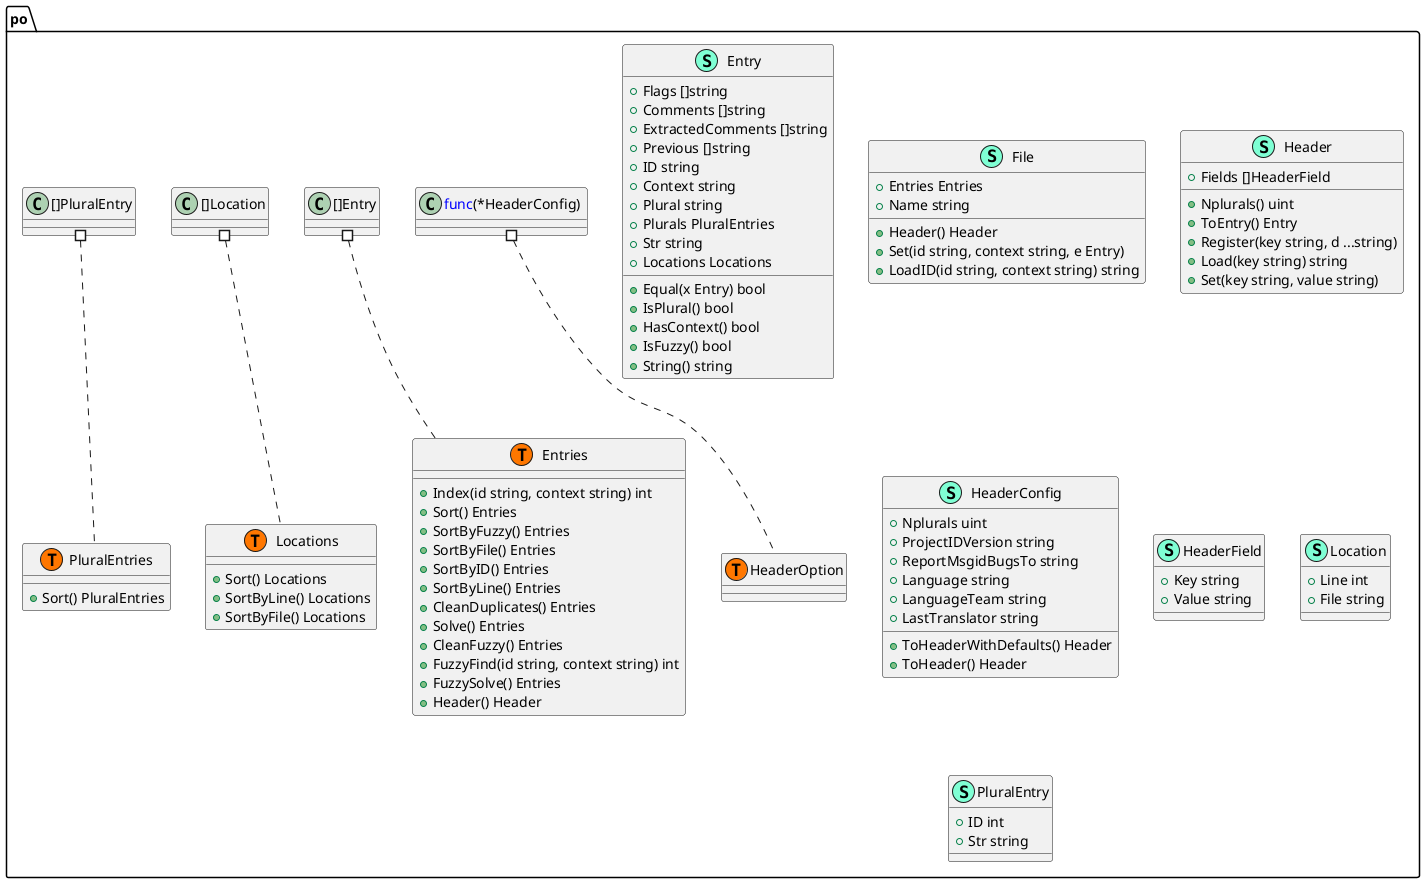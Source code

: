 @startuml
namespace po {
    class Entries << (S,Aquamarine) >> {
        + Index(id string, context string) int
        + Sort() Entries
        + SortByFuzzy() Entries
        + SortByFile() Entries
        + SortByID() Entries
        + SortByLine() Entries
        + CleanDuplicates() Entries
        + Solve() Entries
        + CleanFuzzy() Entries
        + FuzzyFind(id string, context string) int
        + FuzzySolve() Entries
        + Header() Header

    }
    class Entry << (S,Aquamarine) >> {
        + Flags []string
        + Comments []string
        + ExtractedComments []string
        + Previous []string
        + ID string
        + Context string
        + Plural string
        + Plurals PluralEntries
        + Str string
        + Locations Locations

        + Equal(x Entry) bool
        + IsPlural() bool
        + HasContext() bool
        + IsFuzzy() bool
        + String() string

    }
    class File << (S,Aquamarine) >> {
        + Entries Entries
        + Name string

        + Header() Header
        + Set(id string, context string, e Entry) 
        + LoadID(id string, context string) string

    }
    class Header << (S,Aquamarine) >> {
        + Fields []HeaderField

        + Nplurals() uint
        + ToEntry() Entry
        + Register(key string, d ...string) 
        + Load(key string) string
        + Set(key string, value string) 

    }
    class HeaderConfig << (S,Aquamarine) >> {
        + Nplurals uint
        + ProjectIDVersion string
        + ReportMsgidBugsTo string
        + Language string
        + LanguageTeam string
        + LastTranslator string

        + ToHeaderWithDefaults() Header
        + ToHeader() Header

    }
    class HeaderField << (S,Aquamarine) >> {
        + Key string
        + Value string

    }
    class Location << (S,Aquamarine) >> {
        + Line int
        + File string

    }
    class Locations << (S,Aquamarine) >> {
        + Sort() Locations
        + SortByLine() Locations
        + SortByFile() Locations

    }
    class PluralEntries << (S,Aquamarine) >> {
        + Sort() PluralEntries

    }
    class PluralEntry << (S,Aquamarine) >> {
        + ID int
        + Str string

    }
    class po.Entries << (T, #FF7700) >>  {
    }
    class po.HeaderOption << (T, #FF7700) >>  {
    }
    class po.Locations << (T, #FF7700) >>  {
    }
    class po.PluralEntries << (T, #FF7700) >>  {
    }
}


"po.<font color=blue>func</font>(*HeaderConfig) " #.. "po.HeaderOption"
"po.[]Entry" #.. "po.Entries"
"po.[]Location" #.. "po.Locations"
"po.[]PluralEntry" #.. "po.PluralEntries"
@enduml
